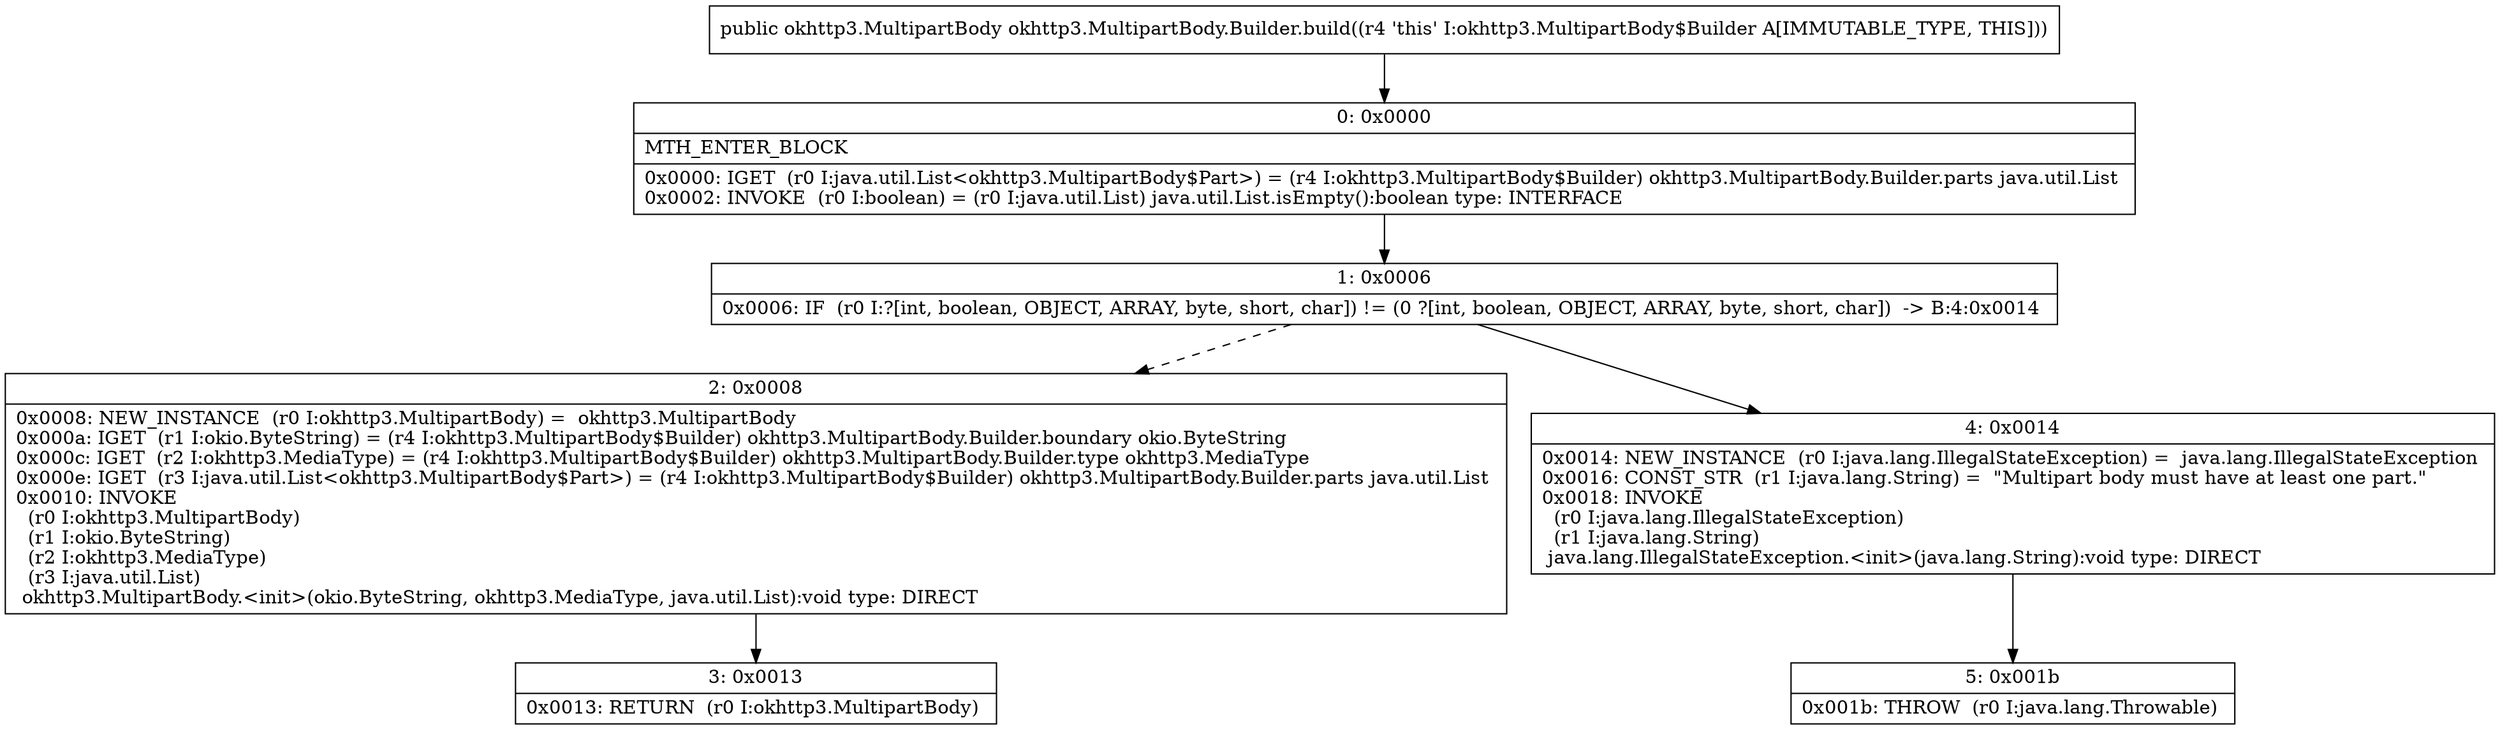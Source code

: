 digraph "CFG forokhttp3.MultipartBody.Builder.build()Lokhttp3\/MultipartBody;" {
Node_0 [shape=record,label="{0\:\ 0x0000|MTH_ENTER_BLOCK\l|0x0000: IGET  (r0 I:java.util.List\<okhttp3.MultipartBody$Part\>) = (r4 I:okhttp3.MultipartBody$Builder) okhttp3.MultipartBody.Builder.parts java.util.List \l0x0002: INVOKE  (r0 I:boolean) = (r0 I:java.util.List) java.util.List.isEmpty():boolean type: INTERFACE \l}"];
Node_1 [shape=record,label="{1\:\ 0x0006|0x0006: IF  (r0 I:?[int, boolean, OBJECT, ARRAY, byte, short, char]) != (0 ?[int, boolean, OBJECT, ARRAY, byte, short, char])  \-\> B:4:0x0014 \l}"];
Node_2 [shape=record,label="{2\:\ 0x0008|0x0008: NEW_INSTANCE  (r0 I:okhttp3.MultipartBody) =  okhttp3.MultipartBody \l0x000a: IGET  (r1 I:okio.ByteString) = (r4 I:okhttp3.MultipartBody$Builder) okhttp3.MultipartBody.Builder.boundary okio.ByteString \l0x000c: IGET  (r2 I:okhttp3.MediaType) = (r4 I:okhttp3.MultipartBody$Builder) okhttp3.MultipartBody.Builder.type okhttp3.MediaType \l0x000e: IGET  (r3 I:java.util.List\<okhttp3.MultipartBody$Part\>) = (r4 I:okhttp3.MultipartBody$Builder) okhttp3.MultipartBody.Builder.parts java.util.List \l0x0010: INVOKE  \l  (r0 I:okhttp3.MultipartBody)\l  (r1 I:okio.ByteString)\l  (r2 I:okhttp3.MediaType)\l  (r3 I:java.util.List)\l okhttp3.MultipartBody.\<init\>(okio.ByteString, okhttp3.MediaType, java.util.List):void type: DIRECT \l}"];
Node_3 [shape=record,label="{3\:\ 0x0013|0x0013: RETURN  (r0 I:okhttp3.MultipartBody) \l}"];
Node_4 [shape=record,label="{4\:\ 0x0014|0x0014: NEW_INSTANCE  (r0 I:java.lang.IllegalStateException) =  java.lang.IllegalStateException \l0x0016: CONST_STR  (r1 I:java.lang.String) =  \"Multipart body must have at least one part.\" \l0x0018: INVOKE  \l  (r0 I:java.lang.IllegalStateException)\l  (r1 I:java.lang.String)\l java.lang.IllegalStateException.\<init\>(java.lang.String):void type: DIRECT \l}"];
Node_5 [shape=record,label="{5\:\ 0x001b|0x001b: THROW  (r0 I:java.lang.Throwable) \l}"];
MethodNode[shape=record,label="{public okhttp3.MultipartBody okhttp3.MultipartBody.Builder.build((r4 'this' I:okhttp3.MultipartBody$Builder A[IMMUTABLE_TYPE, THIS])) }"];
MethodNode -> Node_0;
Node_0 -> Node_1;
Node_1 -> Node_2[style=dashed];
Node_1 -> Node_4;
Node_2 -> Node_3;
Node_4 -> Node_5;
}

